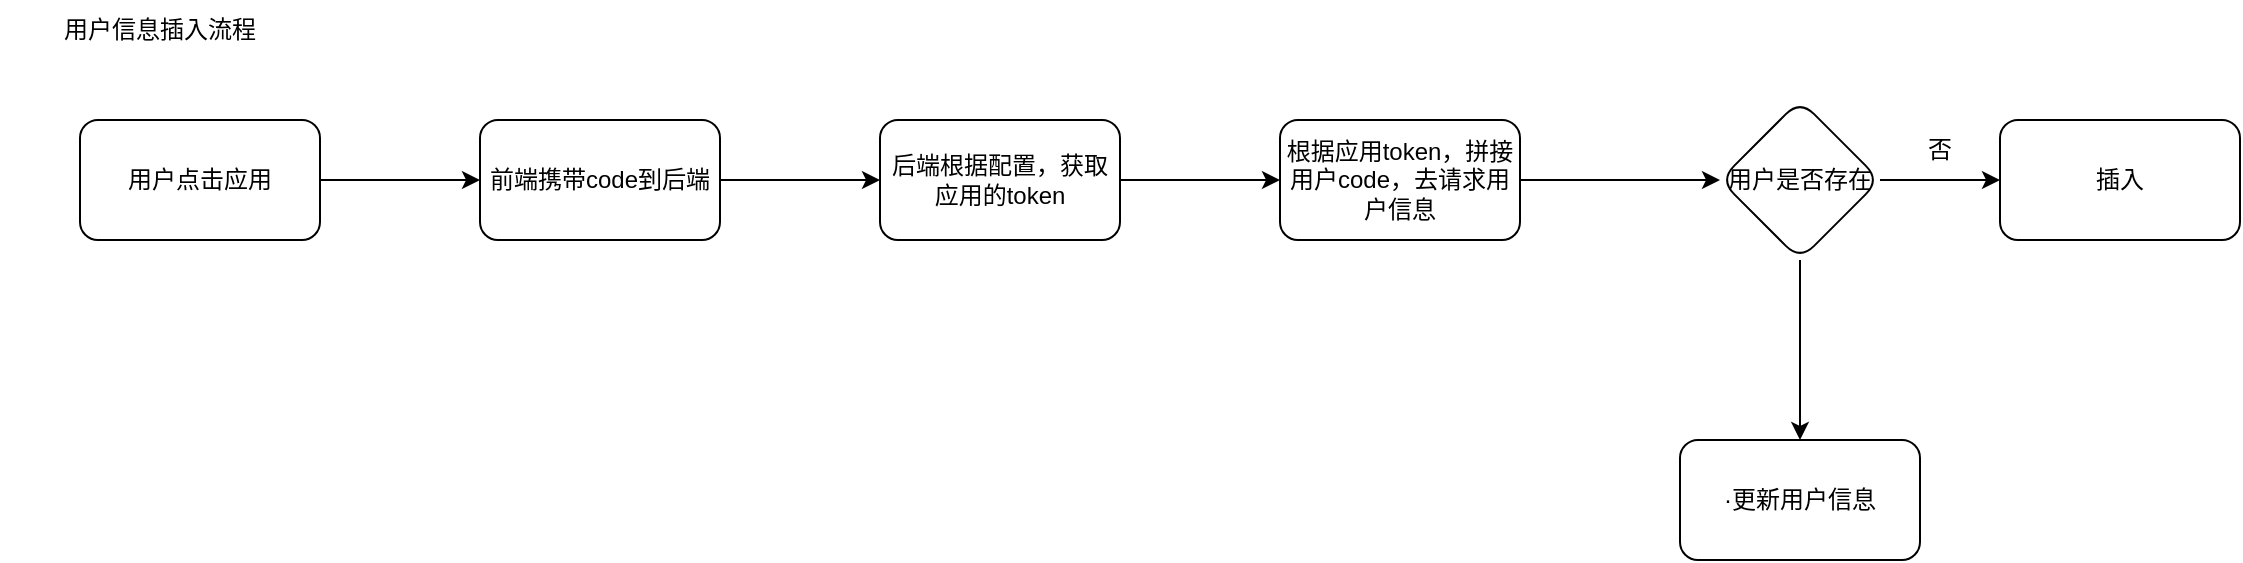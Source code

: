 <mxfile version="24.0.2" type="github">
  <diagram name="第 1 页" id="UCJbkfEHo9nf_XNZpd-x">
    <mxGraphModel dx="1434" dy="746" grid="1" gridSize="10" guides="1" tooltips="1" connect="1" arrows="1" fold="1" page="1" pageScale="1" pageWidth="827" pageHeight="1169" math="0" shadow="0">
      <root>
        <mxCell id="0" />
        <mxCell id="1" parent="0" />
        <mxCell id="LZsBVTFSexPPK4ItmFY2-3" value="" style="edgeStyle=orthogonalEdgeStyle;rounded=0;orthogonalLoop=1;jettySize=auto;html=1;" edge="1" parent="1" source="LZsBVTFSexPPK4ItmFY2-1" target="LZsBVTFSexPPK4ItmFY2-2">
          <mxGeometry relative="1" as="geometry" />
        </mxCell>
        <mxCell id="LZsBVTFSexPPK4ItmFY2-1" value="用户点击应用" style="rounded=1;whiteSpace=wrap;html=1;" vertex="1" parent="1">
          <mxGeometry x="110" y="410" width="120" height="60" as="geometry" />
        </mxCell>
        <mxCell id="LZsBVTFSexPPK4ItmFY2-5" value="" style="edgeStyle=orthogonalEdgeStyle;rounded=0;orthogonalLoop=1;jettySize=auto;html=1;" edge="1" parent="1" source="LZsBVTFSexPPK4ItmFY2-2" target="LZsBVTFSexPPK4ItmFY2-4">
          <mxGeometry relative="1" as="geometry" />
        </mxCell>
        <mxCell id="LZsBVTFSexPPK4ItmFY2-2" value="前端携带code到后端" style="whiteSpace=wrap;html=1;rounded=1;" vertex="1" parent="1">
          <mxGeometry x="310" y="410" width="120" height="60" as="geometry" />
        </mxCell>
        <mxCell id="LZsBVTFSexPPK4ItmFY2-7" value="" style="edgeStyle=orthogonalEdgeStyle;rounded=0;orthogonalLoop=1;jettySize=auto;html=1;" edge="1" parent="1" source="LZsBVTFSexPPK4ItmFY2-4" target="LZsBVTFSexPPK4ItmFY2-6">
          <mxGeometry relative="1" as="geometry" />
        </mxCell>
        <mxCell id="LZsBVTFSexPPK4ItmFY2-4" value="后端根据配置，获取应用的token" style="whiteSpace=wrap;html=1;rounded=1;" vertex="1" parent="1">
          <mxGeometry x="510" y="410" width="120" height="60" as="geometry" />
        </mxCell>
        <mxCell id="LZsBVTFSexPPK4ItmFY2-9" value="" style="edgeStyle=orthogonalEdgeStyle;rounded=0;orthogonalLoop=1;jettySize=auto;html=1;" edge="1" parent="1" source="LZsBVTFSexPPK4ItmFY2-6" target="LZsBVTFSexPPK4ItmFY2-8">
          <mxGeometry relative="1" as="geometry" />
        </mxCell>
        <mxCell id="LZsBVTFSexPPK4ItmFY2-6" value="根据应用token，拼接用户code，去请求用户信息" style="whiteSpace=wrap;html=1;rounded=1;" vertex="1" parent="1">
          <mxGeometry x="710" y="410" width="120" height="60" as="geometry" />
        </mxCell>
        <mxCell id="LZsBVTFSexPPK4ItmFY2-11" value="" style="edgeStyle=orthogonalEdgeStyle;rounded=0;orthogonalLoop=1;jettySize=auto;html=1;" edge="1" parent="1" source="LZsBVTFSexPPK4ItmFY2-8" target="LZsBVTFSexPPK4ItmFY2-10">
          <mxGeometry relative="1" as="geometry" />
        </mxCell>
        <mxCell id="LZsBVTFSexPPK4ItmFY2-15" value="" style="edgeStyle=orthogonalEdgeStyle;rounded=0;orthogonalLoop=1;jettySize=auto;html=1;" edge="1" parent="1" source="LZsBVTFSexPPK4ItmFY2-8" target="LZsBVTFSexPPK4ItmFY2-14">
          <mxGeometry relative="1" as="geometry" />
        </mxCell>
        <mxCell id="LZsBVTFSexPPK4ItmFY2-8" value="用户是否存在" style="rhombus;whiteSpace=wrap;html=1;rounded=1;" vertex="1" parent="1">
          <mxGeometry x="930" y="400" width="80" height="80" as="geometry" />
        </mxCell>
        <mxCell id="LZsBVTFSexPPK4ItmFY2-10" value="插入" style="whiteSpace=wrap;html=1;rounded=1;" vertex="1" parent="1">
          <mxGeometry x="1070" y="410" width="120" height="60" as="geometry" />
        </mxCell>
        <mxCell id="LZsBVTFSexPPK4ItmFY2-13" value="否" style="text;html=1;align=center;verticalAlign=middle;whiteSpace=wrap;rounded=0;" vertex="1" parent="1">
          <mxGeometry x="1010" y="410" width="60" height="30" as="geometry" />
        </mxCell>
        <mxCell id="LZsBVTFSexPPK4ItmFY2-14" value="·更新用户信息" style="whiteSpace=wrap;html=1;rounded=1;" vertex="1" parent="1">
          <mxGeometry x="910" y="570" width="120" height="60" as="geometry" />
        </mxCell>
        <mxCell id="LZsBVTFSexPPK4ItmFY2-16" value="用户信息插入流程" style="text;html=1;align=center;verticalAlign=middle;whiteSpace=wrap;rounded=0;" vertex="1" parent="1">
          <mxGeometry x="70" y="350" width="160" height="30" as="geometry" />
        </mxCell>
      </root>
    </mxGraphModel>
  </diagram>
</mxfile>
